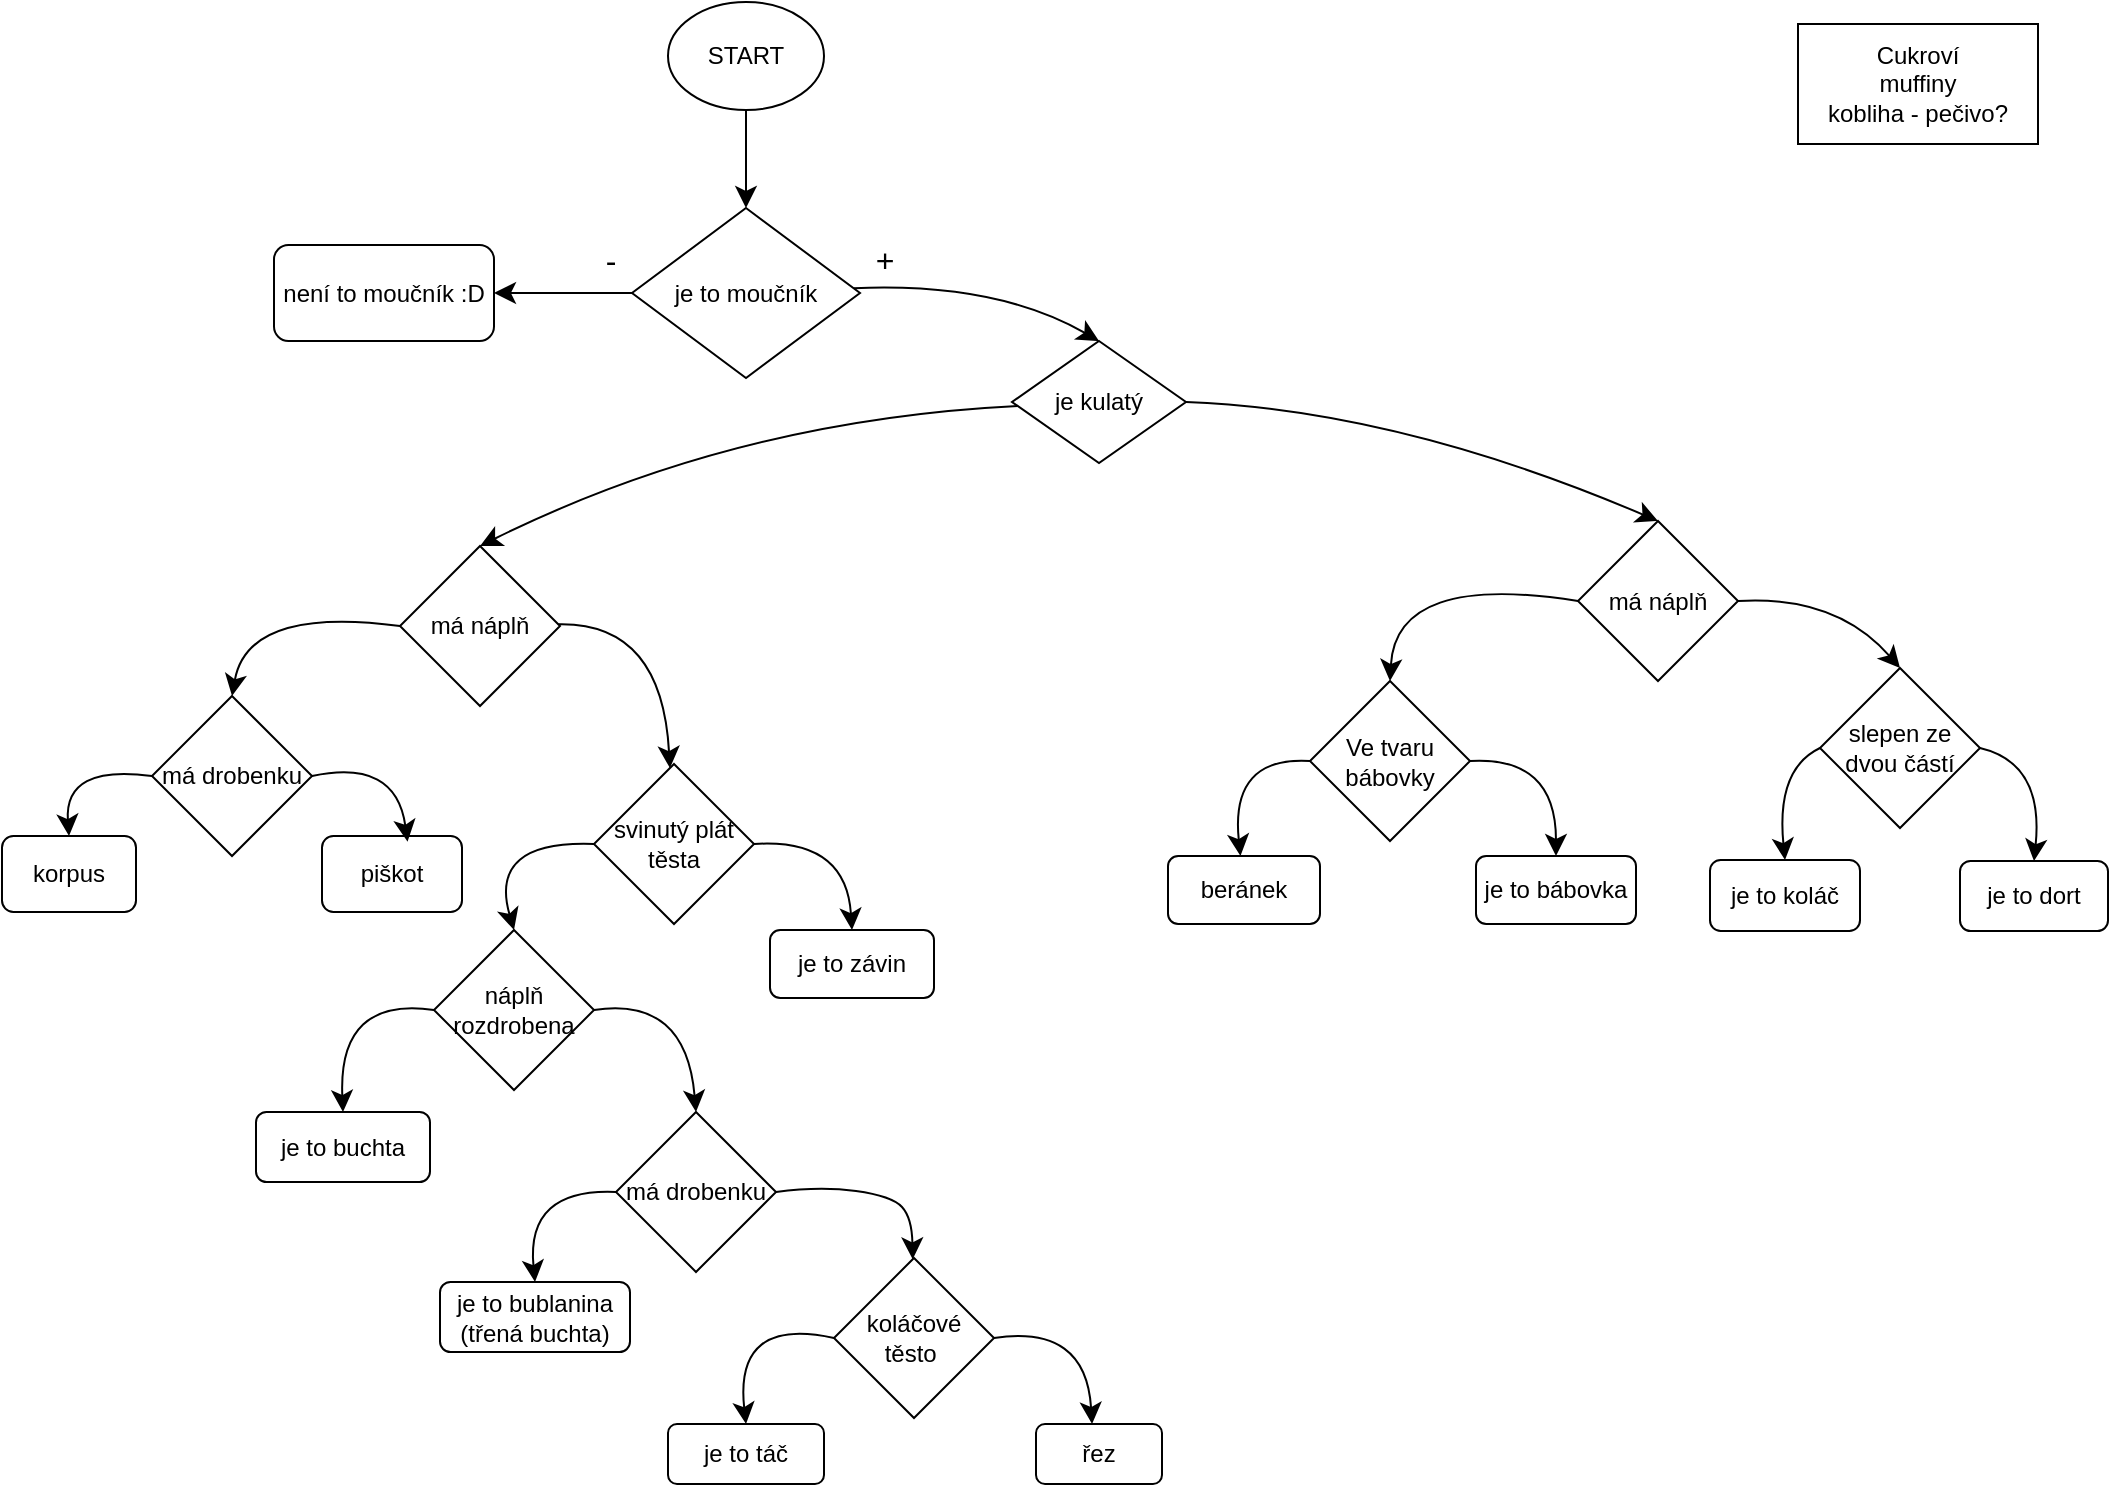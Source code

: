 <mxfile version="24.0.5" type="device">
  <diagram name="Stránka-1" id="WwW3SH3pPWQlp4jVcBad">
    <mxGraphModel dx="2745" dy="1440" grid="0" gridSize="10" guides="1" tooltips="1" connect="1" arrows="1" fold="1" page="0" pageScale="1" pageWidth="827" pageHeight="1169" math="0" shadow="0">
      <root>
        <mxCell id="0" />
        <mxCell id="1" parent="0" />
        <mxCell id="V-MFH_fSx5cqEBQ9GNb0-5" value="" style="edgeStyle=none;curved=1;rounded=0;orthogonalLoop=1;jettySize=auto;html=1;fontSize=12;startSize=8;endSize=8;" parent="1" source="V-MFH_fSx5cqEBQ9GNb0-1" target="V-MFH_fSx5cqEBQ9GNb0-2" edge="1">
          <mxGeometry relative="1" as="geometry" />
        </mxCell>
        <mxCell id="V-MFH_fSx5cqEBQ9GNb0-1" value="&lt;font style=&quot;vertical-align: inherit;&quot;&gt;&lt;font style=&quot;vertical-align: inherit;&quot;&gt;START&lt;/font&gt;&lt;/font&gt;" style="ellipse;whiteSpace=wrap;html=1;" parent="1" vertex="1">
          <mxGeometry x="239" y="-87" width="78" height="54" as="geometry" />
        </mxCell>
        <mxCell id="V-MFH_fSx5cqEBQ9GNb0-10" value="" style="edgeStyle=none;curved=1;rounded=0;orthogonalLoop=1;jettySize=auto;html=1;fontSize=12;startSize=8;endSize=8;entryX=0.5;entryY=0;entryDx=0;entryDy=0;" parent="1" source="V-MFH_fSx5cqEBQ9GNb0-2" target="V-MFH_fSx5cqEBQ9GNb0-6" edge="1">
          <mxGeometry relative="1" as="geometry">
            <Array as="points">
              <mxPoint x="403" y="53" />
            </Array>
          </mxGeometry>
        </mxCell>
        <mxCell id="V-MFH_fSx5cqEBQ9GNb0-12" value="" style="edgeStyle=none;curved=1;rounded=0;orthogonalLoop=1;jettySize=auto;html=1;fontSize=12;startSize=8;endSize=8;" parent="1" source="V-MFH_fSx5cqEBQ9GNb0-2" target="V-MFH_fSx5cqEBQ9GNb0-11" edge="1">
          <mxGeometry relative="1" as="geometry" />
        </mxCell>
        <mxCell id="V-MFH_fSx5cqEBQ9GNb0-2" value="&lt;font style=&quot;vertical-align: inherit;&quot;&gt;&lt;font style=&quot;vertical-align: inherit;&quot;&gt;je to moučník&lt;/font&gt;&lt;/font&gt;" style="rhombus;whiteSpace=wrap;html=1;" parent="1" vertex="1">
          <mxGeometry x="221" y="16" width="114" height="85" as="geometry" />
        </mxCell>
        <mxCell id="V-MFH_fSx5cqEBQ9GNb0-14" value="" style="edgeStyle=none;curved=1;rounded=0;orthogonalLoop=1;jettySize=auto;html=1;fontSize=12;startSize=8;endSize=8;entryX=0.5;entryY=0;entryDx=0;entryDy=0;" parent="1" target="V-MFH_fSx5cqEBQ9GNb0-13" edge="1">
          <mxGeometry relative="1" as="geometry">
            <Array as="points">
              <mxPoint x="604" y="117" />
            </Array>
            <mxPoint x="498.002" y="112.997" as="sourcePoint" />
            <mxPoint x="625.707" y="161.913" as="targetPoint" />
          </mxGeometry>
        </mxCell>
        <mxCell id="gNYUzNZE0exnkvLqRCgA-25" value="" style="edgeStyle=none;curved=1;rounded=0;orthogonalLoop=1;jettySize=auto;html=1;fontSize=12;startSize=8;endSize=8;entryX=0.5;entryY=0;entryDx=0;entryDy=0;" parent="1" source="V-MFH_fSx5cqEBQ9GNb0-6" target="gNYUzNZE0exnkvLqRCgA-26" edge="1">
          <mxGeometry relative="1" as="geometry">
            <Array as="points">
              <mxPoint x="272" y="122" />
            </Array>
          </mxGeometry>
        </mxCell>
        <mxCell id="V-MFH_fSx5cqEBQ9GNb0-6" value="&lt;font style=&quot;vertical-align: inherit;&quot;&gt;&lt;font style=&quot;vertical-align: inherit;&quot;&gt;je kulatý&lt;/font&gt;&lt;/font&gt;" style="rhombus;whiteSpace=wrap;html=1;" parent="1" vertex="1">
          <mxGeometry x="411" y="82.5" width="87" height="61" as="geometry" />
        </mxCell>
        <mxCell id="V-MFH_fSx5cqEBQ9GNb0-11" value="&lt;font style=&quot;vertical-align: inherit;&quot;&gt;&lt;font style=&quot;vertical-align: inherit;&quot;&gt;není to moučník :D&lt;/font&gt;&lt;/font&gt;" style="rounded=1;whiteSpace=wrap;html=1;" parent="1" vertex="1">
          <mxGeometry x="42" y="34.5" width="110" height="48" as="geometry" />
        </mxCell>
        <mxCell id="V-MFH_fSx5cqEBQ9GNb0-13" value="&lt;font style=&quot;vertical-align: inherit;&quot;&gt;&lt;font style=&quot;vertical-align: inherit;&quot;&gt;má náplň&lt;/font&gt;&lt;/font&gt;" style="rhombus;whiteSpace=wrap;html=1;" parent="1" vertex="1">
          <mxGeometry x="694" y="172.5" width="80" height="80" as="geometry" />
        </mxCell>
        <mxCell id="V-MFH_fSx5cqEBQ9GNb0-15" value="&lt;font style=&quot;vertical-align: inherit;&quot;&gt;&lt;font style=&quot;vertical-align: inherit;&quot;&gt;je to koláč&lt;/font&gt;&lt;/font&gt;" style="rounded=1;whiteSpace=wrap;html=1;" parent="1" vertex="1">
          <mxGeometry x="760" y="342" width="75" height="35.5" as="geometry" />
        </mxCell>
        <mxCell id="gNYUzNZE0exnkvLqRCgA-3" value="" style="endArrow=classic;html=1;rounded=0;fontSize=12;startSize=8;endSize=8;curved=1;exitX=0;exitY=0.5;exitDx=0;exitDy=0;entryX=0.5;entryY=0;entryDx=0;entryDy=0;" parent="1" source="V-MFH_fSx5cqEBQ9GNb0-13" target="gNYUzNZE0exnkvLqRCgA-63" edge="1">
          <mxGeometry width="50" height="50" relative="1" as="geometry">
            <mxPoint x="457" y="186" as="sourcePoint" />
            <mxPoint x="437" y="233" as="targetPoint" />
            <Array as="points">
              <mxPoint x="603" y="198" />
            </Array>
          </mxGeometry>
        </mxCell>
        <mxCell id="gNYUzNZE0exnkvLqRCgA-14" value="slepen ze dvou částí" style="rhombus;whiteSpace=wrap;html=1;" parent="1" vertex="1">
          <mxGeometry x="815" y="246" width="80" height="80" as="geometry" />
        </mxCell>
        <mxCell id="gNYUzNZE0exnkvLqRCgA-15" value="" style="endArrow=classic;html=1;rounded=0;fontSize=12;startSize=8;endSize=8;curved=1;entryX=0.5;entryY=0;entryDx=0;entryDy=0;exitX=1;exitY=0.5;exitDx=0;exitDy=0;" parent="1" source="V-MFH_fSx5cqEBQ9GNb0-13" target="gNYUzNZE0exnkvLqRCgA-14" edge="1">
          <mxGeometry width="50" height="50" relative="1" as="geometry">
            <mxPoint x="672" y="300.5" as="sourcePoint" />
            <mxPoint x="722" y="250.5" as="targetPoint" />
            <Array as="points">
              <mxPoint x="823" y="209.5" />
            </Array>
          </mxGeometry>
        </mxCell>
        <mxCell id="gNYUzNZE0exnkvLqRCgA-16" value="" style="endArrow=classic;html=1;rounded=0;fontSize=12;startSize=8;endSize=8;curved=1;exitX=0;exitY=0.5;exitDx=0;exitDy=0;entryX=0.5;entryY=0;entryDx=0;entryDy=0;" parent="1" source="gNYUzNZE0exnkvLqRCgA-14" target="V-MFH_fSx5cqEBQ9GNb0-15" edge="1">
          <mxGeometry width="50" height="50" relative="1" as="geometry">
            <mxPoint x="702" y="312.5" as="sourcePoint" />
            <mxPoint x="752" y="262.5" as="targetPoint" />
            <Array as="points">
              <mxPoint x="793" y="296.5" />
            </Array>
          </mxGeometry>
        </mxCell>
        <mxCell id="gNYUzNZE0exnkvLqRCgA-17" value="je to dort" style="rounded=1;whiteSpace=wrap;html=1;" parent="1" vertex="1">
          <mxGeometry x="885" y="342.5" width="74" height="35" as="geometry" />
        </mxCell>
        <mxCell id="gNYUzNZE0exnkvLqRCgA-18" value="" style="endArrow=classic;html=1;rounded=0;fontSize=12;startSize=8;endSize=8;curved=1;exitX=1;exitY=0.5;exitDx=0;exitDy=0;entryX=0.5;entryY=0;entryDx=0;entryDy=0;" parent="1" source="gNYUzNZE0exnkvLqRCgA-14" target="gNYUzNZE0exnkvLqRCgA-17" edge="1">
          <mxGeometry width="50" height="50" relative="1" as="geometry">
            <mxPoint x="702" y="312.5" as="sourcePoint" />
            <mxPoint x="924" y="347.5" as="targetPoint" />
            <Array as="points">
              <mxPoint x="927" y="293.5" />
            </Array>
          </mxGeometry>
        </mxCell>
        <mxCell id="gNYUzNZE0exnkvLqRCgA-19" value="je to bábovka" style="rounded=1;whiteSpace=wrap;html=1;" parent="1" vertex="1">
          <mxGeometry x="643" y="340" width="80" height="34" as="geometry" />
        </mxCell>
        <mxCell id="gNYUzNZE0exnkvLqRCgA-22" style="edgeStyle=none;curved=1;rounded=0;orthogonalLoop=1;jettySize=auto;html=1;exitX=0.5;exitY=1;exitDx=0;exitDy=0;fontSize=12;startSize=8;endSize=8;" parent="1" source="gNYUzNZE0exnkvLqRCgA-19" target="gNYUzNZE0exnkvLqRCgA-19" edge="1">
          <mxGeometry relative="1" as="geometry" />
        </mxCell>
        <mxCell id="gNYUzNZE0exnkvLqRCgA-28" value="" style="edgeStyle=none;curved=1;rounded=0;orthogonalLoop=1;jettySize=auto;html=1;fontSize=12;startSize=8;endSize=8;" parent="1" source="gNYUzNZE0exnkvLqRCgA-26" target="gNYUzNZE0exnkvLqRCgA-27" edge="1">
          <mxGeometry relative="1" as="geometry">
            <Array as="points">
              <mxPoint x="236" y="223" />
            </Array>
          </mxGeometry>
        </mxCell>
        <mxCell id="gNYUzNZE0exnkvLqRCgA-50" style="edgeStyle=none;curved=1;rounded=0;orthogonalLoop=1;jettySize=auto;html=1;exitX=0;exitY=0.5;exitDx=0;exitDy=0;entryX=0.5;entryY=0;entryDx=0;entryDy=0;fontSize=12;startSize=8;endSize=8;" parent="1" source="gNYUzNZE0exnkvLqRCgA-26" target="gNYUzNZE0exnkvLqRCgA-48" edge="1">
          <mxGeometry relative="1" as="geometry">
            <Array as="points">
              <mxPoint x="29" y="215" />
            </Array>
          </mxGeometry>
        </mxCell>
        <mxCell id="gNYUzNZE0exnkvLqRCgA-26" value="má náplň" style="rhombus;whiteSpace=wrap;html=1;" parent="1" vertex="1">
          <mxGeometry x="105" y="185" width="80" height="80" as="geometry" />
        </mxCell>
        <mxCell id="gNYUzNZE0exnkvLqRCgA-39" style="edgeStyle=none;curved=1;rounded=0;orthogonalLoop=1;jettySize=auto;html=1;exitX=0;exitY=0.5;exitDx=0;exitDy=0;entryX=0.5;entryY=0;entryDx=0;entryDy=0;fontSize=12;startSize=8;endSize=8;" parent="1" source="gNYUzNZE0exnkvLqRCgA-27" target="gNYUzNZE0exnkvLqRCgA-38" edge="1">
          <mxGeometry relative="1" as="geometry">
            <Array as="points">
              <mxPoint x="149" y="332" />
            </Array>
          </mxGeometry>
        </mxCell>
        <mxCell id="gNYUzNZE0exnkvLqRCgA-27" value="svinutý plát těsta" style="rhombus;whiteSpace=wrap;html=1;" parent="1" vertex="1">
          <mxGeometry x="202" y="294" width="80" height="80" as="geometry" />
        </mxCell>
        <mxCell id="gNYUzNZE0exnkvLqRCgA-30" value="je to závin" style="rounded=1;whiteSpace=wrap;html=1;" parent="1" vertex="1">
          <mxGeometry x="290" y="377" width="82" height="34" as="geometry" />
        </mxCell>
        <mxCell id="gNYUzNZE0exnkvLqRCgA-31" value="je to buchta" style="rounded=1;whiteSpace=wrap;html=1;" parent="1" vertex="1">
          <mxGeometry x="33" y="468" width="87" height="35" as="geometry" />
        </mxCell>
        <mxCell id="gNYUzNZE0exnkvLqRCgA-32" value="" style="endArrow=classic;html=1;rounded=0;fontSize=12;startSize=8;endSize=8;curved=1;exitX=1;exitY=0.5;exitDx=0;exitDy=0;entryX=0.5;entryY=0;entryDx=0;entryDy=0;" parent="1" source="gNYUzNZE0exnkvLqRCgA-27" target="gNYUzNZE0exnkvLqRCgA-30" edge="1">
          <mxGeometry width="50" height="50" relative="1" as="geometry">
            <mxPoint x="288" y="313" as="sourcePoint" />
            <mxPoint x="338" y="263" as="targetPoint" />
            <Array as="points">
              <mxPoint x="328" y="331" />
            </Array>
          </mxGeometry>
        </mxCell>
        <mxCell id="gNYUzNZE0exnkvLqRCgA-35" value="piškot" style="rounded=1;whiteSpace=wrap;html=1;" parent="1" vertex="1">
          <mxGeometry x="66" y="330" width="70" height="38" as="geometry" />
        </mxCell>
        <mxCell id="gNYUzNZE0exnkvLqRCgA-36" value="korpus" style="rounded=1;whiteSpace=wrap;html=1;" parent="1" vertex="1">
          <mxGeometry x="-94" y="330" width="67" height="38" as="geometry" />
        </mxCell>
        <mxCell id="gNYUzNZE0exnkvLqRCgA-40" style="edgeStyle=none;curved=1;rounded=0;orthogonalLoop=1;jettySize=auto;html=1;exitX=0;exitY=0.5;exitDx=0;exitDy=0;entryX=0.5;entryY=0;entryDx=0;entryDy=0;fontSize=12;startSize=8;endSize=8;" parent="1" source="gNYUzNZE0exnkvLqRCgA-38" target="gNYUzNZE0exnkvLqRCgA-31" edge="1">
          <mxGeometry relative="1" as="geometry">
            <Array as="points">
              <mxPoint x="74" y="410" />
            </Array>
          </mxGeometry>
        </mxCell>
        <mxCell id="gNYUzNZE0exnkvLqRCgA-42" style="edgeStyle=none;curved=1;rounded=0;orthogonalLoop=1;jettySize=auto;html=1;exitX=1;exitY=0.5;exitDx=0;exitDy=0;entryX=0.5;entryY=0;entryDx=0;entryDy=0;fontSize=12;startSize=8;endSize=8;" parent="1" source="gNYUzNZE0exnkvLqRCgA-38" target="gNYUzNZE0exnkvLqRCgA-41" edge="1">
          <mxGeometry relative="1" as="geometry">
            <Array as="points">
              <mxPoint x="248" y="410" />
            </Array>
          </mxGeometry>
        </mxCell>
        <mxCell id="gNYUzNZE0exnkvLqRCgA-38" value="náplň rozdrobena" style="rhombus;whiteSpace=wrap;html=1;" parent="1" vertex="1">
          <mxGeometry x="122" y="377" width="80" height="80" as="geometry" />
        </mxCell>
        <mxCell id="gNYUzNZE0exnkvLqRCgA-57" value="" style="edgeStyle=none;curved=1;rounded=0;orthogonalLoop=1;jettySize=auto;html=1;fontSize=12;startSize=8;endSize=8;exitX=1;exitY=0.5;exitDx=0;exitDy=0;" parent="1" source="gNYUzNZE0exnkvLqRCgA-41" target="gNYUzNZE0exnkvLqRCgA-56" edge="1">
          <mxGeometry relative="1" as="geometry">
            <Array as="points">
              <mxPoint x="315" y="505" />
              <mxPoint x="351" y="510" />
              <mxPoint x="361" y="521" />
            </Array>
          </mxGeometry>
        </mxCell>
        <mxCell id="gNYUzNZE0exnkvLqRCgA-41" value="má drobenku" style="rhombus;whiteSpace=wrap;html=1;" parent="1" vertex="1">
          <mxGeometry x="213" y="468" width="80" height="80" as="geometry" />
        </mxCell>
        <mxCell id="gNYUzNZE0exnkvLqRCgA-44" value="je to bublanina&lt;div&gt;(třená buchta)&lt;/div&gt;" style="rounded=1;whiteSpace=wrap;html=1;" parent="1" vertex="1">
          <mxGeometry x="125" y="553" width="95" height="35" as="geometry" />
        </mxCell>
        <mxCell id="gNYUzNZE0exnkvLqRCgA-45" value="" style="endArrow=classic;html=1;rounded=0;fontSize=12;startSize=8;endSize=8;curved=1;exitX=0;exitY=0.5;exitDx=0;exitDy=0;entryX=0.5;entryY=0;entryDx=0;entryDy=0;" parent="1" source="gNYUzNZE0exnkvLqRCgA-41" target="gNYUzNZE0exnkvLqRCgA-44" edge="1">
          <mxGeometry width="50" height="50" relative="1" as="geometry">
            <mxPoint x="205" y="407" as="sourcePoint" />
            <mxPoint x="255" y="357" as="targetPoint" />
            <Array as="points">
              <mxPoint x="168" y="506" />
            </Array>
          </mxGeometry>
        </mxCell>
        <mxCell id="gNYUzNZE0exnkvLqRCgA-53" style="edgeStyle=none;curved=1;rounded=0;orthogonalLoop=1;jettySize=auto;html=1;exitX=0;exitY=0.5;exitDx=0;exitDy=0;entryX=0.5;entryY=0;entryDx=0;entryDy=0;fontSize=12;startSize=8;endSize=8;" parent="1" source="gNYUzNZE0exnkvLqRCgA-48" target="gNYUzNZE0exnkvLqRCgA-36" edge="1">
          <mxGeometry relative="1" as="geometry">
            <Array as="points">
              <mxPoint x="-63" y="294" />
            </Array>
          </mxGeometry>
        </mxCell>
        <mxCell id="gNYUzNZE0exnkvLqRCgA-48" value="má drobenku" style="rhombus;whiteSpace=wrap;html=1;" parent="1" vertex="1">
          <mxGeometry x="-19" y="260" width="80" height="80" as="geometry" />
        </mxCell>
        <mxCell id="gNYUzNZE0exnkvLqRCgA-51" style="edgeStyle=none;curved=1;rounded=0;orthogonalLoop=1;jettySize=auto;html=1;exitX=1;exitY=0.5;exitDx=0;exitDy=0;entryX=0.611;entryY=0.074;entryDx=0;entryDy=0;entryPerimeter=0;fontSize=12;startSize=8;endSize=8;" parent="1" source="gNYUzNZE0exnkvLqRCgA-48" target="gNYUzNZE0exnkvLqRCgA-35" edge="1">
          <mxGeometry relative="1" as="geometry">
            <Array as="points">
              <mxPoint x="103" y="291" />
            </Array>
          </mxGeometry>
        </mxCell>
        <mxCell id="gNYUzNZE0exnkvLqRCgA-54" value="+" style="text;html=1;align=center;verticalAlign=middle;resizable=0;points=[];autosize=1;strokeColor=none;fillColor=none;fontSize=16;" parent="1" vertex="1">
          <mxGeometry x="333.5" y="26.5" width="27" height="31" as="geometry" />
        </mxCell>
        <mxCell id="gNYUzNZE0exnkvLqRCgA-55" value="-" style="text;html=1;align=center;verticalAlign=middle;resizable=0;points=[];autosize=1;strokeColor=none;fillColor=none;fontSize=16;" parent="1" vertex="1">
          <mxGeometry x="198.5" y="26.5" width="23" height="31" as="geometry" />
        </mxCell>
        <mxCell id="gNYUzNZE0exnkvLqRCgA-58" style="edgeStyle=none;curved=1;rounded=0;orthogonalLoop=1;jettySize=auto;html=1;fontSize=12;startSize=8;endSize=8;exitX=1;exitY=0.5;exitDx=0;exitDy=0;entryX=0.445;entryY=0;entryDx=0;entryDy=0;entryPerimeter=0;" parent="1" source="gNYUzNZE0exnkvLqRCgA-56" target="gNYUzNZE0exnkvLqRCgA-60" edge="1">
          <mxGeometry relative="1" as="geometry">
            <mxPoint x="451.032" y="621" as="targetPoint" />
            <Array as="points">
              <mxPoint x="448" y="574" />
            </Array>
          </mxGeometry>
        </mxCell>
        <mxCell id="gNYUzNZE0exnkvLqRCgA-61" style="edgeStyle=none;curved=1;rounded=0;orthogonalLoop=1;jettySize=auto;html=1;entryX=0.5;entryY=0;entryDx=0;entryDy=0;fontSize=12;startSize=8;endSize=8;exitX=0;exitY=0.5;exitDx=0;exitDy=0;" parent="1" source="gNYUzNZE0exnkvLqRCgA-56" target="gNYUzNZE0exnkvLqRCgA-62" edge="1">
          <mxGeometry relative="1" as="geometry">
            <Array as="points">
              <mxPoint x="272" y="570" />
            </Array>
          </mxGeometry>
        </mxCell>
        <mxCell id="gNYUzNZE0exnkvLqRCgA-56" value="koláčové těsto&amp;nbsp;" style="rhombus;whiteSpace=wrap;html=1;" parent="1" vertex="1">
          <mxGeometry x="322" y="541" width="80" height="80" as="geometry" />
        </mxCell>
        <mxCell id="gNYUzNZE0exnkvLqRCgA-60" value="řez" style="rounded=1;whiteSpace=wrap;html=1;" parent="1" vertex="1">
          <mxGeometry x="423" y="624" width="63" height="30" as="geometry" />
        </mxCell>
        <mxCell id="gNYUzNZE0exnkvLqRCgA-62" value="je to táč" style="rounded=1;whiteSpace=wrap;html=1;" parent="1" vertex="1">
          <mxGeometry x="239" y="624" width="78" height="30" as="geometry" />
        </mxCell>
        <mxCell id="gNYUzNZE0exnkvLqRCgA-65" value="" style="edgeStyle=none;curved=1;rounded=0;orthogonalLoop=1;jettySize=auto;html=1;fontSize=12;startSize=8;endSize=8;entryX=0.5;entryY=0;entryDx=0;entryDy=0;exitX=1;exitY=0.5;exitDx=0;exitDy=0;" parent="1" source="gNYUzNZE0exnkvLqRCgA-63" target="gNYUzNZE0exnkvLqRCgA-19" edge="1">
          <mxGeometry relative="1" as="geometry">
            <mxPoint x="760" y="292.5" as="targetPoint" />
            <Array as="points">
              <mxPoint x="683" y="290" />
            </Array>
          </mxGeometry>
        </mxCell>
        <mxCell id="gNYUzNZE0exnkvLqRCgA-63" value="Ve tvaru bábovky" style="rhombus;whiteSpace=wrap;html=1;" parent="1" vertex="1">
          <mxGeometry x="560" y="252.5" width="80" height="80" as="geometry" />
        </mxCell>
        <mxCell id="gNYUzNZE0exnkvLqRCgA-66" value="" style="endArrow=classic;html=1;rounded=0;fontSize=12;startSize=8;endSize=8;curved=1;exitX=0;exitY=0.5;exitDx=0;exitDy=0;" parent="1" source="gNYUzNZE0exnkvLqRCgA-63" target="gNYUzNZE0exnkvLqRCgA-67" edge="1">
          <mxGeometry width="50" height="50" relative="1" as="geometry">
            <mxPoint x="432" y="330" as="sourcePoint" />
            <mxPoint x="482" y="280" as="targetPoint" />
            <Array as="points">
              <mxPoint x="520" y="290" />
            </Array>
          </mxGeometry>
        </mxCell>
        <mxCell id="gNYUzNZE0exnkvLqRCgA-67" value="beránek" style="rounded=1;whiteSpace=wrap;html=1;" parent="1" vertex="1">
          <mxGeometry x="489" y="340" width="76" height="34" as="geometry" />
        </mxCell>
        <mxCell id="gNYUzNZE0exnkvLqRCgA-68" value="Cukroví&lt;div&gt;muffiny&lt;/div&gt;&lt;div&gt;kobliha - pečivo?&lt;/div&gt;" style="rounded=0;whiteSpace=wrap;html=1;" parent="1" vertex="1">
          <mxGeometry x="804" y="-76" width="120" height="60" as="geometry" />
        </mxCell>
      </root>
    </mxGraphModel>
  </diagram>
</mxfile>
